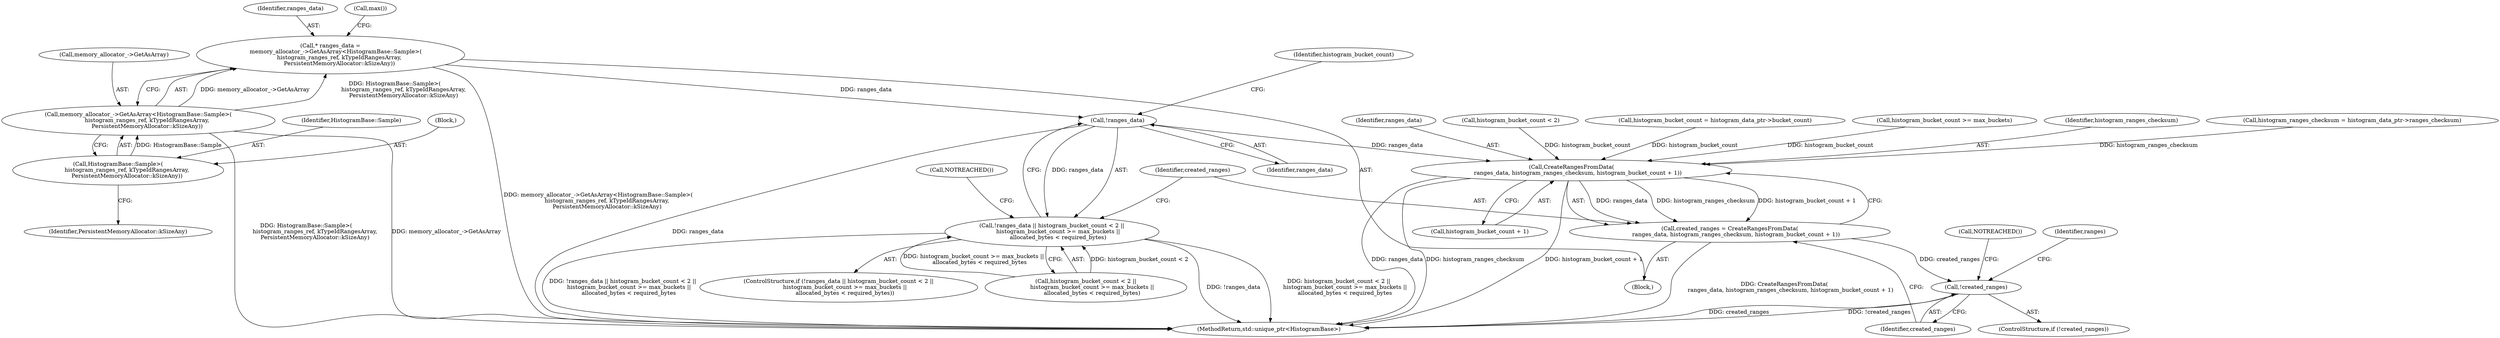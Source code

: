 digraph "0_Chrome_3f38b2253b19f9f9595f79fb92bfb5077e7b1959_1@API" {
"1000185" [label="(Call,* ranges_data =\n      memory_allocator_->GetAsArray<HistogramBase::Sample>(\n          histogram_ranges_ref, kTypeIdRangesArray,\n          PersistentMemoryAllocator::kSizeAny))"];
"1000187" [label="(Call,memory_allocator_->GetAsArray<HistogramBase::Sample>(\n          histogram_ranges_ref, kTypeIdRangesArray,\n          PersistentMemoryAllocator::kSizeAny))"];
"1000191" [label="(Call,HistogramBase::Sample>(\n          histogram_ranges_ref, kTypeIdRangesArray,\n          PersistentMemoryAllocator::kSizeAny))"];
"1000218" [label="(Call,!ranges_data)"];
"1000217" [label="(Call,!ranges_data || histogram_bucket_count < 2 ||\n       histogram_bucket_count >= max_buckets ||\n       allocated_bytes < required_bytes)"];
"1000238" [label="(Call,CreateRangesFromData(\n       ranges_data, histogram_ranges_checksum, histogram_bucket_count + 1))"];
"1000236" [label="(Call,created_ranges = CreateRangesFromData(\n       ranges_data, histogram_ranges_checksum, histogram_bucket_count + 1))"];
"1000245" [label="(Call,!created_ranges)"];
"1000197" [label="(Identifier,PersistentMemoryAllocator::kSizeAny)"];
"1000188" [label="(Call,memory_allocator_->GetAsArray)"];
"1000220" [label="(Call,histogram_bucket_count < 2 ||\n       histogram_bucket_count >= max_buckets ||\n       allocated_bytes < required_bytes)"];
"1000221" [label="(Call,histogram_bucket_count < 2)"];
"1000246" [label="(Identifier,created_ranges)"];
"1000191" [label="(Call,HistogramBase::Sample>(\n          histogram_ranges_ref, kTypeIdRangesArray,\n          PersistentMemoryAllocator::kSizeAny))"];
"1000186" [label="(Identifier,ranges_data)"];
"1000232" [label="(Call,NOTREACHED())"];
"1000167" [label="(Call,histogram_bucket_count = histogram_data_ptr->bucket_count)"];
"1000222" [label="(Identifier,histogram_bucket_count)"];
"1000225" [label="(Call,histogram_bucket_count >= max_buckets)"];
"1000248" [label="(Call,NOTREACHED())"];
"1000219" [label="(Identifier,ranges_data)"];
"1000216" [label="(ControlStructure,if (!ranges_data || histogram_bucket_count < 2 ||\n       histogram_bucket_count >= max_buckets ||\n       allocated_bytes < required_bytes))"];
"1000390" [label="(MethodReturn,std::unique_ptr<HistogramBase>)"];
"1000245" [label="(Call,!created_ranges)"];
"1000237" [label="(Identifier,created_ranges)"];
"1000217" [label="(Call,!ranges_data || histogram_bucket_count < 2 ||\n       histogram_bucket_count >= max_buckets ||\n       allocated_bytes < required_bytes)"];
"1000240" [label="(Identifier,histogram_ranges_checksum)"];
"1000187" [label="(Call,memory_allocator_->GetAsArray<HistogramBase::Sample>(\n          histogram_ranges_ref, kTypeIdRangesArray,\n          PersistentMemoryAllocator::kSizeAny))"];
"1000103" [label="(Block,)"];
"1000241" [label="(Call,histogram_bucket_count + 1)"];
"1000244" [label="(ControlStructure,if (!created_ranges))"];
"1000253" [label="(Identifier,ranges)"];
"1000238" [label="(Call,CreateRangesFromData(\n       ranges_data, histogram_ranges_checksum, histogram_bucket_count + 1))"];
"1000179" [label="(Call,histogram_ranges_checksum = histogram_data_ptr->ranges_checksum)"];
"1000192" [label="(Identifier,HistogramBase::Sample)"];
"1000218" [label="(Call,!ranges_data)"];
"1000185" [label="(Call,* ranges_data =\n      memory_allocator_->GetAsArray<HistogramBase::Sample>(\n          histogram_ranges_ref, kTypeIdRangesArray,\n          PersistentMemoryAllocator::kSizeAny))"];
"1000199" [label="(Call,max())"];
"1000193" [label="(Block,)"];
"1000236" [label="(Call,created_ranges = CreateRangesFromData(\n       ranges_data, histogram_ranges_checksum, histogram_bucket_count + 1))"];
"1000239" [label="(Identifier,ranges_data)"];
"1000185" -> "1000103"  [label="AST: "];
"1000185" -> "1000187"  [label="CFG: "];
"1000186" -> "1000185"  [label="AST: "];
"1000187" -> "1000185"  [label="AST: "];
"1000199" -> "1000185"  [label="CFG: "];
"1000185" -> "1000390"  [label="DDG: memory_allocator_->GetAsArray<HistogramBase::Sample>(\n          histogram_ranges_ref, kTypeIdRangesArray,\n          PersistentMemoryAllocator::kSizeAny)"];
"1000187" -> "1000185"  [label="DDG: memory_allocator_->GetAsArray"];
"1000187" -> "1000185"  [label="DDG: HistogramBase::Sample>(\n          histogram_ranges_ref, kTypeIdRangesArray,\n          PersistentMemoryAllocator::kSizeAny)"];
"1000185" -> "1000218"  [label="DDG: ranges_data"];
"1000187" -> "1000191"  [label="CFG: "];
"1000188" -> "1000187"  [label="AST: "];
"1000191" -> "1000187"  [label="AST: "];
"1000187" -> "1000390"  [label="DDG: memory_allocator_->GetAsArray"];
"1000187" -> "1000390"  [label="DDG: HistogramBase::Sample>(\n          histogram_ranges_ref, kTypeIdRangesArray,\n          PersistentMemoryAllocator::kSizeAny)"];
"1000191" -> "1000187"  [label="DDG: HistogramBase::Sample"];
"1000191" -> "1000197"  [label="CFG: "];
"1000192" -> "1000191"  [label="AST: "];
"1000193" -> "1000191"  [label="AST: "];
"1000218" -> "1000217"  [label="AST: "];
"1000218" -> "1000219"  [label="CFG: "];
"1000219" -> "1000218"  [label="AST: "];
"1000222" -> "1000218"  [label="CFG: "];
"1000217" -> "1000218"  [label="CFG: "];
"1000218" -> "1000390"  [label="DDG: ranges_data"];
"1000218" -> "1000217"  [label="DDG: ranges_data"];
"1000218" -> "1000238"  [label="DDG: ranges_data"];
"1000217" -> "1000216"  [label="AST: "];
"1000217" -> "1000220"  [label="CFG: "];
"1000220" -> "1000217"  [label="AST: "];
"1000232" -> "1000217"  [label="CFG: "];
"1000237" -> "1000217"  [label="CFG: "];
"1000217" -> "1000390"  [label="DDG: !ranges_data || histogram_bucket_count < 2 ||\n       histogram_bucket_count >= max_buckets ||\n       allocated_bytes < required_bytes"];
"1000217" -> "1000390"  [label="DDG: !ranges_data"];
"1000217" -> "1000390"  [label="DDG: histogram_bucket_count < 2 ||\n       histogram_bucket_count >= max_buckets ||\n       allocated_bytes < required_bytes"];
"1000220" -> "1000217"  [label="DDG: histogram_bucket_count < 2"];
"1000220" -> "1000217"  [label="DDG: histogram_bucket_count >= max_buckets ||\n       allocated_bytes < required_bytes"];
"1000238" -> "1000236"  [label="AST: "];
"1000238" -> "1000241"  [label="CFG: "];
"1000239" -> "1000238"  [label="AST: "];
"1000240" -> "1000238"  [label="AST: "];
"1000241" -> "1000238"  [label="AST: "];
"1000236" -> "1000238"  [label="CFG: "];
"1000238" -> "1000390"  [label="DDG: ranges_data"];
"1000238" -> "1000390"  [label="DDG: histogram_ranges_checksum"];
"1000238" -> "1000390"  [label="DDG: histogram_bucket_count + 1"];
"1000238" -> "1000236"  [label="DDG: ranges_data"];
"1000238" -> "1000236"  [label="DDG: histogram_ranges_checksum"];
"1000238" -> "1000236"  [label="DDG: histogram_bucket_count + 1"];
"1000179" -> "1000238"  [label="DDG: histogram_ranges_checksum"];
"1000225" -> "1000238"  [label="DDG: histogram_bucket_count"];
"1000221" -> "1000238"  [label="DDG: histogram_bucket_count"];
"1000167" -> "1000238"  [label="DDG: histogram_bucket_count"];
"1000236" -> "1000103"  [label="AST: "];
"1000237" -> "1000236"  [label="AST: "];
"1000246" -> "1000236"  [label="CFG: "];
"1000236" -> "1000390"  [label="DDG: CreateRangesFromData(\n       ranges_data, histogram_ranges_checksum, histogram_bucket_count + 1)"];
"1000236" -> "1000245"  [label="DDG: created_ranges"];
"1000245" -> "1000244"  [label="AST: "];
"1000245" -> "1000246"  [label="CFG: "];
"1000246" -> "1000245"  [label="AST: "];
"1000248" -> "1000245"  [label="CFG: "];
"1000253" -> "1000245"  [label="CFG: "];
"1000245" -> "1000390"  [label="DDG: !created_ranges"];
"1000245" -> "1000390"  [label="DDG: created_ranges"];
}
